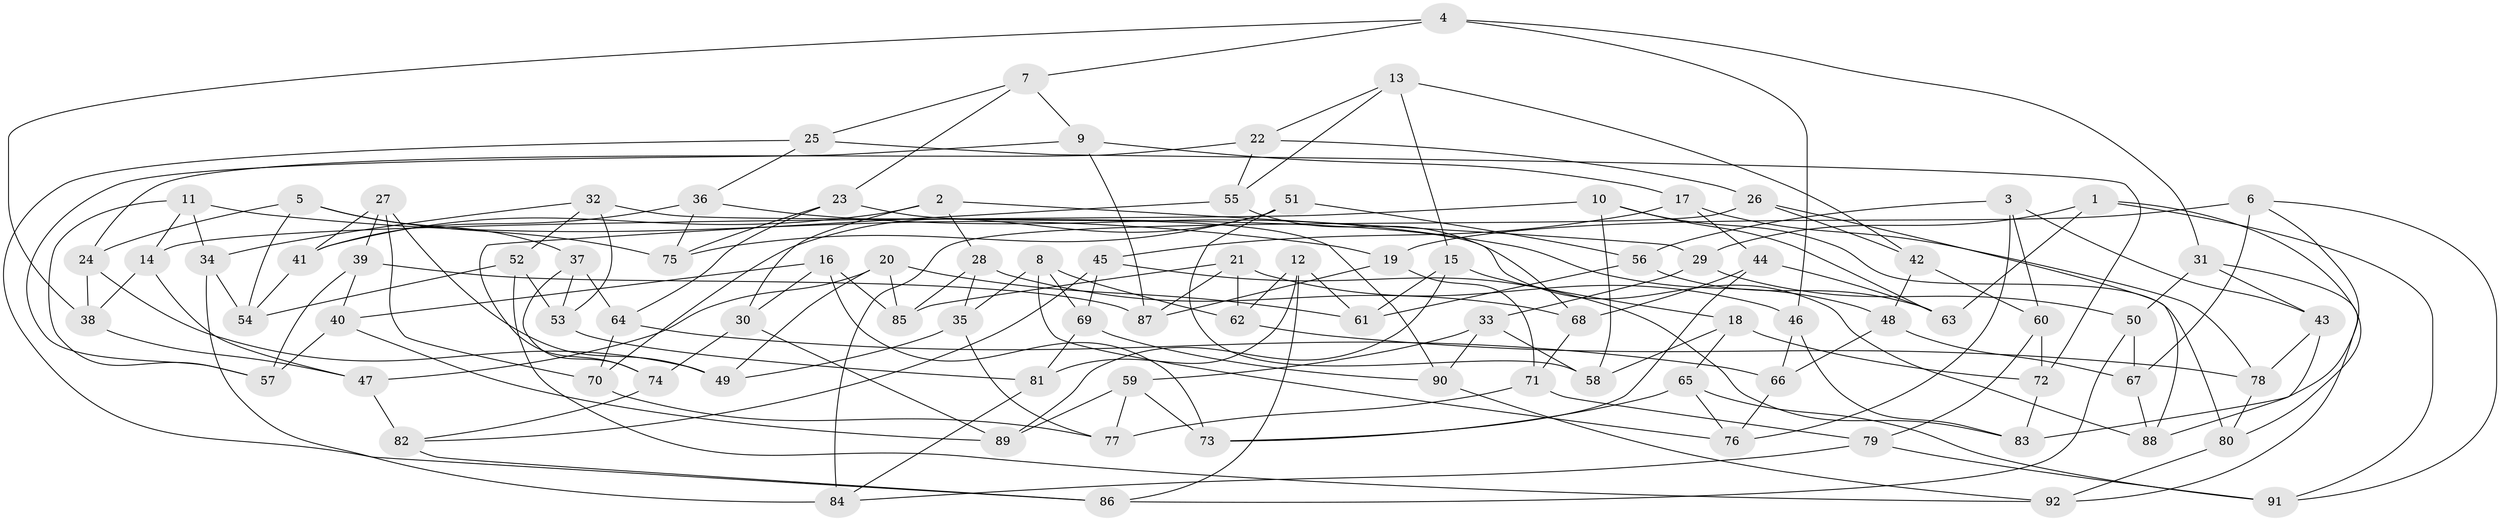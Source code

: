 // coarse degree distribution, {9: 0.043478260869565216, 6: 0.2608695652173913, 8: 0.15217391304347827, 4: 0.3695652173913043, 12: 0.021739130434782608, 5: 0.08695652173913043, 7: 0.021739130434782608, 10: 0.021739130434782608, 3: 0.021739130434782608}
// Generated by graph-tools (version 1.1) at 2025/20/03/04/25 18:20:46]
// undirected, 92 vertices, 184 edges
graph export_dot {
graph [start="1"]
  node [color=gray90,style=filled];
  1;
  2;
  3;
  4;
  5;
  6;
  7;
  8;
  9;
  10;
  11;
  12;
  13;
  14;
  15;
  16;
  17;
  18;
  19;
  20;
  21;
  22;
  23;
  24;
  25;
  26;
  27;
  28;
  29;
  30;
  31;
  32;
  33;
  34;
  35;
  36;
  37;
  38;
  39;
  40;
  41;
  42;
  43;
  44;
  45;
  46;
  47;
  48;
  49;
  50;
  51;
  52;
  53;
  54;
  55;
  56;
  57;
  58;
  59;
  60;
  61;
  62;
  63;
  64;
  65;
  66;
  67;
  68;
  69;
  70;
  71;
  72;
  73;
  74;
  75;
  76;
  77;
  78;
  79;
  80;
  81;
  82;
  83;
  84;
  85;
  86;
  87;
  88;
  89;
  90;
  91;
  92;
  1 -- 63;
  1 -- 29;
  1 -- 91;
  1 -- 80;
  2 -- 28;
  2 -- 41;
  2 -- 30;
  2 -- 29;
  3 -- 43;
  3 -- 56;
  3 -- 76;
  3 -- 60;
  4 -- 7;
  4 -- 46;
  4 -- 31;
  4 -- 38;
  5 -- 54;
  5 -- 75;
  5 -- 37;
  5 -- 24;
  6 -- 67;
  6 -- 83;
  6 -- 91;
  6 -- 19;
  7 -- 23;
  7 -- 25;
  7 -- 9;
  8 -- 62;
  8 -- 35;
  8 -- 76;
  8 -- 69;
  9 -- 57;
  9 -- 87;
  9 -- 17;
  10 -- 80;
  10 -- 58;
  10 -- 14;
  10 -- 63;
  11 -- 57;
  11 -- 19;
  11 -- 34;
  11 -- 14;
  12 -- 81;
  12 -- 62;
  12 -- 61;
  12 -- 86;
  13 -- 55;
  13 -- 22;
  13 -- 15;
  13 -- 42;
  14 -- 47;
  14 -- 38;
  15 -- 18;
  15 -- 61;
  15 -- 89;
  16 -- 40;
  16 -- 73;
  16 -- 30;
  16 -- 85;
  17 -- 45;
  17 -- 78;
  17 -- 44;
  18 -- 65;
  18 -- 58;
  18 -- 72;
  19 -- 87;
  19 -- 71;
  20 -- 47;
  20 -- 49;
  20 -- 85;
  20 -- 61;
  21 -- 62;
  21 -- 85;
  21 -- 87;
  21 -- 46;
  22 -- 26;
  22 -- 24;
  22 -- 55;
  23 -- 90;
  23 -- 75;
  23 -- 64;
  24 -- 38;
  24 -- 49;
  25 -- 72;
  25 -- 36;
  25 -- 86;
  26 -- 84;
  26 -- 88;
  26 -- 42;
  27 -- 39;
  27 -- 70;
  27 -- 49;
  27 -- 41;
  28 -- 35;
  28 -- 68;
  28 -- 85;
  29 -- 50;
  29 -- 33;
  30 -- 89;
  30 -- 74;
  31 -- 43;
  31 -- 50;
  31 -- 92;
  32 -- 34;
  32 -- 53;
  32 -- 88;
  32 -- 52;
  33 -- 59;
  33 -- 90;
  33 -- 58;
  34 -- 84;
  34 -- 54;
  35 -- 49;
  35 -- 77;
  36 -- 48;
  36 -- 41;
  36 -- 75;
  37 -- 64;
  37 -- 53;
  37 -- 74;
  38 -- 47;
  39 -- 40;
  39 -- 87;
  39 -- 57;
  40 -- 57;
  40 -- 89;
  41 -- 54;
  42 -- 48;
  42 -- 60;
  43 -- 78;
  43 -- 88;
  44 -- 63;
  44 -- 68;
  44 -- 73;
  45 -- 69;
  45 -- 83;
  45 -- 82;
  46 -- 83;
  46 -- 66;
  47 -- 82;
  48 -- 66;
  48 -- 67;
  50 -- 67;
  50 -- 86;
  51 -- 56;
  51 -- 70;
  51 -- 75;
  51 -- 58;
  52 -- 54;
  52 -- 53;
  52 -- 92;
  53 -- 81;
  55 -- 68;
  55 -- 74;
  56 -- 61;
  56 -- 63;
  59 -- 89;
  59 -- 77;
  59 -- 73;
  60 -- 79;
  60 -- 72;
  62 -- 78;
  64 -- 70;
  64 -- 66;
  65 -- 91;
  65 -- 76;
  65 -- 73;
  66 -- 76;
  67 -- 88;
  68 -- 71;
  69 -- 90;
  69 -- 81;
  70 -- 77;
  71 -- 79;
  71 -- 77;
  72 -- 83;
  74 -- 82;
  78 -- 80;
  79 -- 91;
  79 -- 84;
  80 -- 92;
  81 -- 84;
  82 -- 86;
  90 -- 92;
}
